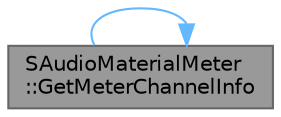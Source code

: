 digraph "SAudioMaterialMeter::GetMeterChannelInfo"
{
 // INTERACTIVE_SVG=YES
 // LATEX_PDF_SIZE
  bgcolor="transparent";
  edge [fontname=Helvetica,fontsize=10,labelfontname=Helvetica,labelfontsize=10];
  node [fontname=Helvetica,fontsize=10,shape=box,height=0.2,width=0.4];
  rankdir="LR";
  Node1 [id="Node000001",label="SAudioMaterialMeter\l::GetMeterChannelInfo",height=0.2,width=0.4,color="gray40", fillcolor="grey60", style="filled", fontcolor="black",tooltip="Get the MeterChannelInfo attribute."];
  Node1 -> Node1 [id="edge1_Node000001_Node000001",color="steelblue1",style="solid",tooltip=" "];
}
